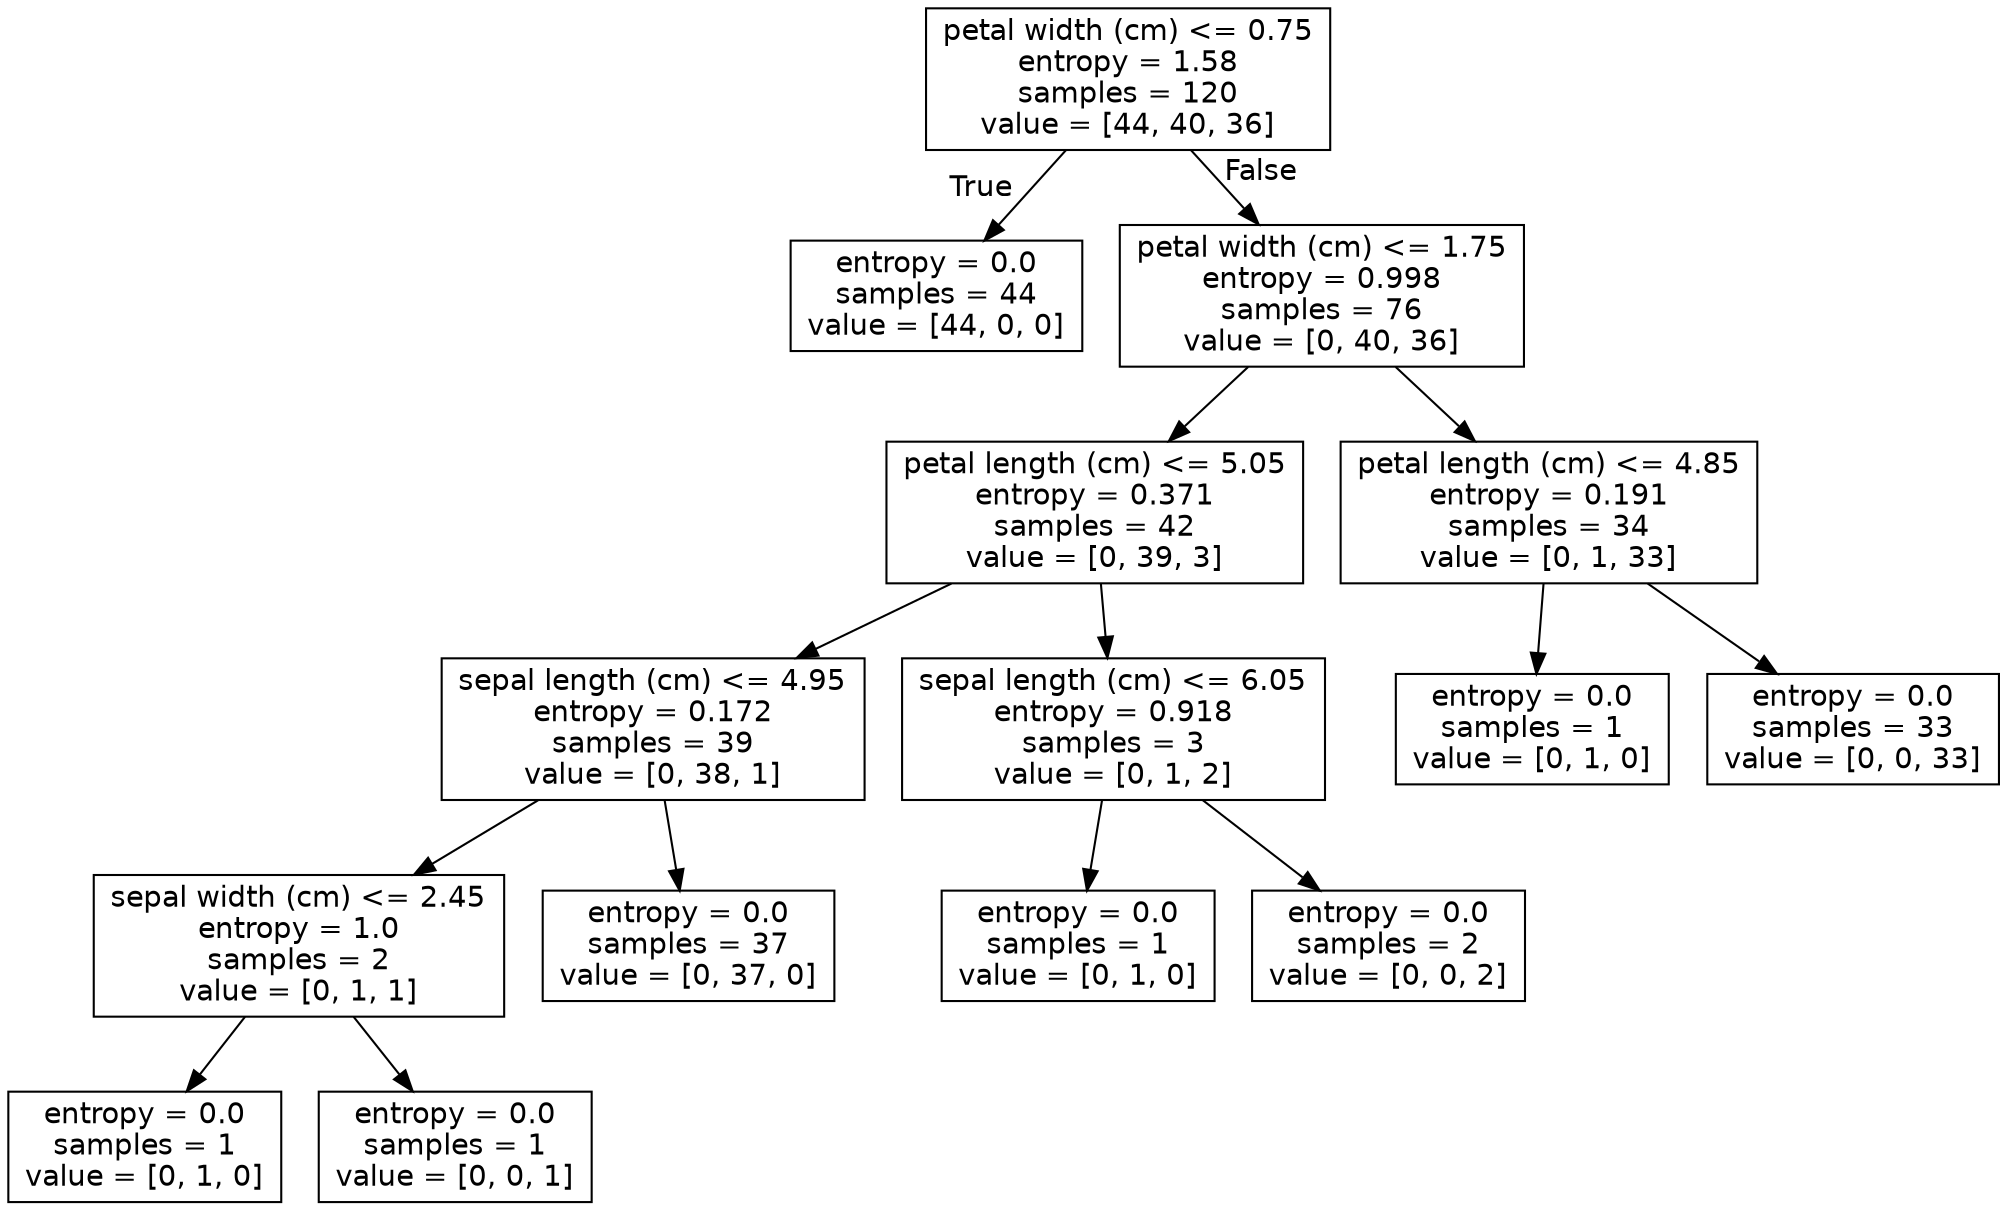 digraph Tree {
node [shape=box, fontname="helvetica"] ;
edge [fontname="helvetica"] ;
0 [label="petal width (cm) <= 0.75\nentropy = 1.58\nsamples = 120\nvalue = [44, 40, 36]"] ;
1 [label="entropy = 0.0\nsamples = 44\nvalue = [44, 0, 0]"] ;
0 -> 1 [labeldistance=2.5, labelangle=45, headlabel="True"] ;
2 [label="petal width (cm) <= 1.75\nentropy = 0.998\nsamples = 76\nvalue = [0, 40, 36]"] ;
0 -> 2 [labeldistance=2.5, labelangle=-45, headlabel="False"] ;
3 [label="petal length (cm) <= 5.05\nentropy = 0.371\nsamples = 42\nvalue = [0, 39, 3]"] ;
2 -> 3 ;
4 [label="sepal length (cm) <= 4.95\nentropy = 0.172\nsamples = 39\nvalue = [0, 38, 1]"] ;
3 -> 4 ;
5 [label="sepal width (cm) <= 2.45\nentropy = 1.0\nsamples = 2\nvalue = [0, 1, 1]"] ;
4 -> 5 ;
6 [label="entropy = 0.0\nsamples = 1\nvalue = [0, 1, 0]"] ;
5 -> 6 ;
7 [label="entropy = 0.0\nsamples = 1\nvalue = [0, 0, 1]"] ;
5 -> 7 ;
8 [label="entropy = 0.0\nsamples = 37\nvalue = [0, 37, 0]"] ;
4 -> 8 ;
9 [label="sepal length (cm) <= 6.05\nentropy = 0.918\nsamples = 3\nvalue = [0, 1, 2]"] ;
3 -> 9 ;
10 [label="entropy = 0.0\nsamples = 1\nvalue = [0, 1, 0]"] ;
9 -> 10 ;
11 [label="entropy = 0.0\nsamples = 2\nvalue = [0, 0, 2]"] ;
9 -> 11 ;
12 [label="petal length (cm) <= 4.85\nentropy = 0.191\nsamples = 34\nvalue = [0, 1, 33]"] ;
2 -> 12 ;
13 [label="entropy = 0.0\nsamples = 1\nvalue = [0, 1, 0]"] ;
12 -> 13 ;
14 [label="entropy = 0.0\nsamples = 33\nvalue = [0, 0, 33]"] ;
12 -> 14 ;
}